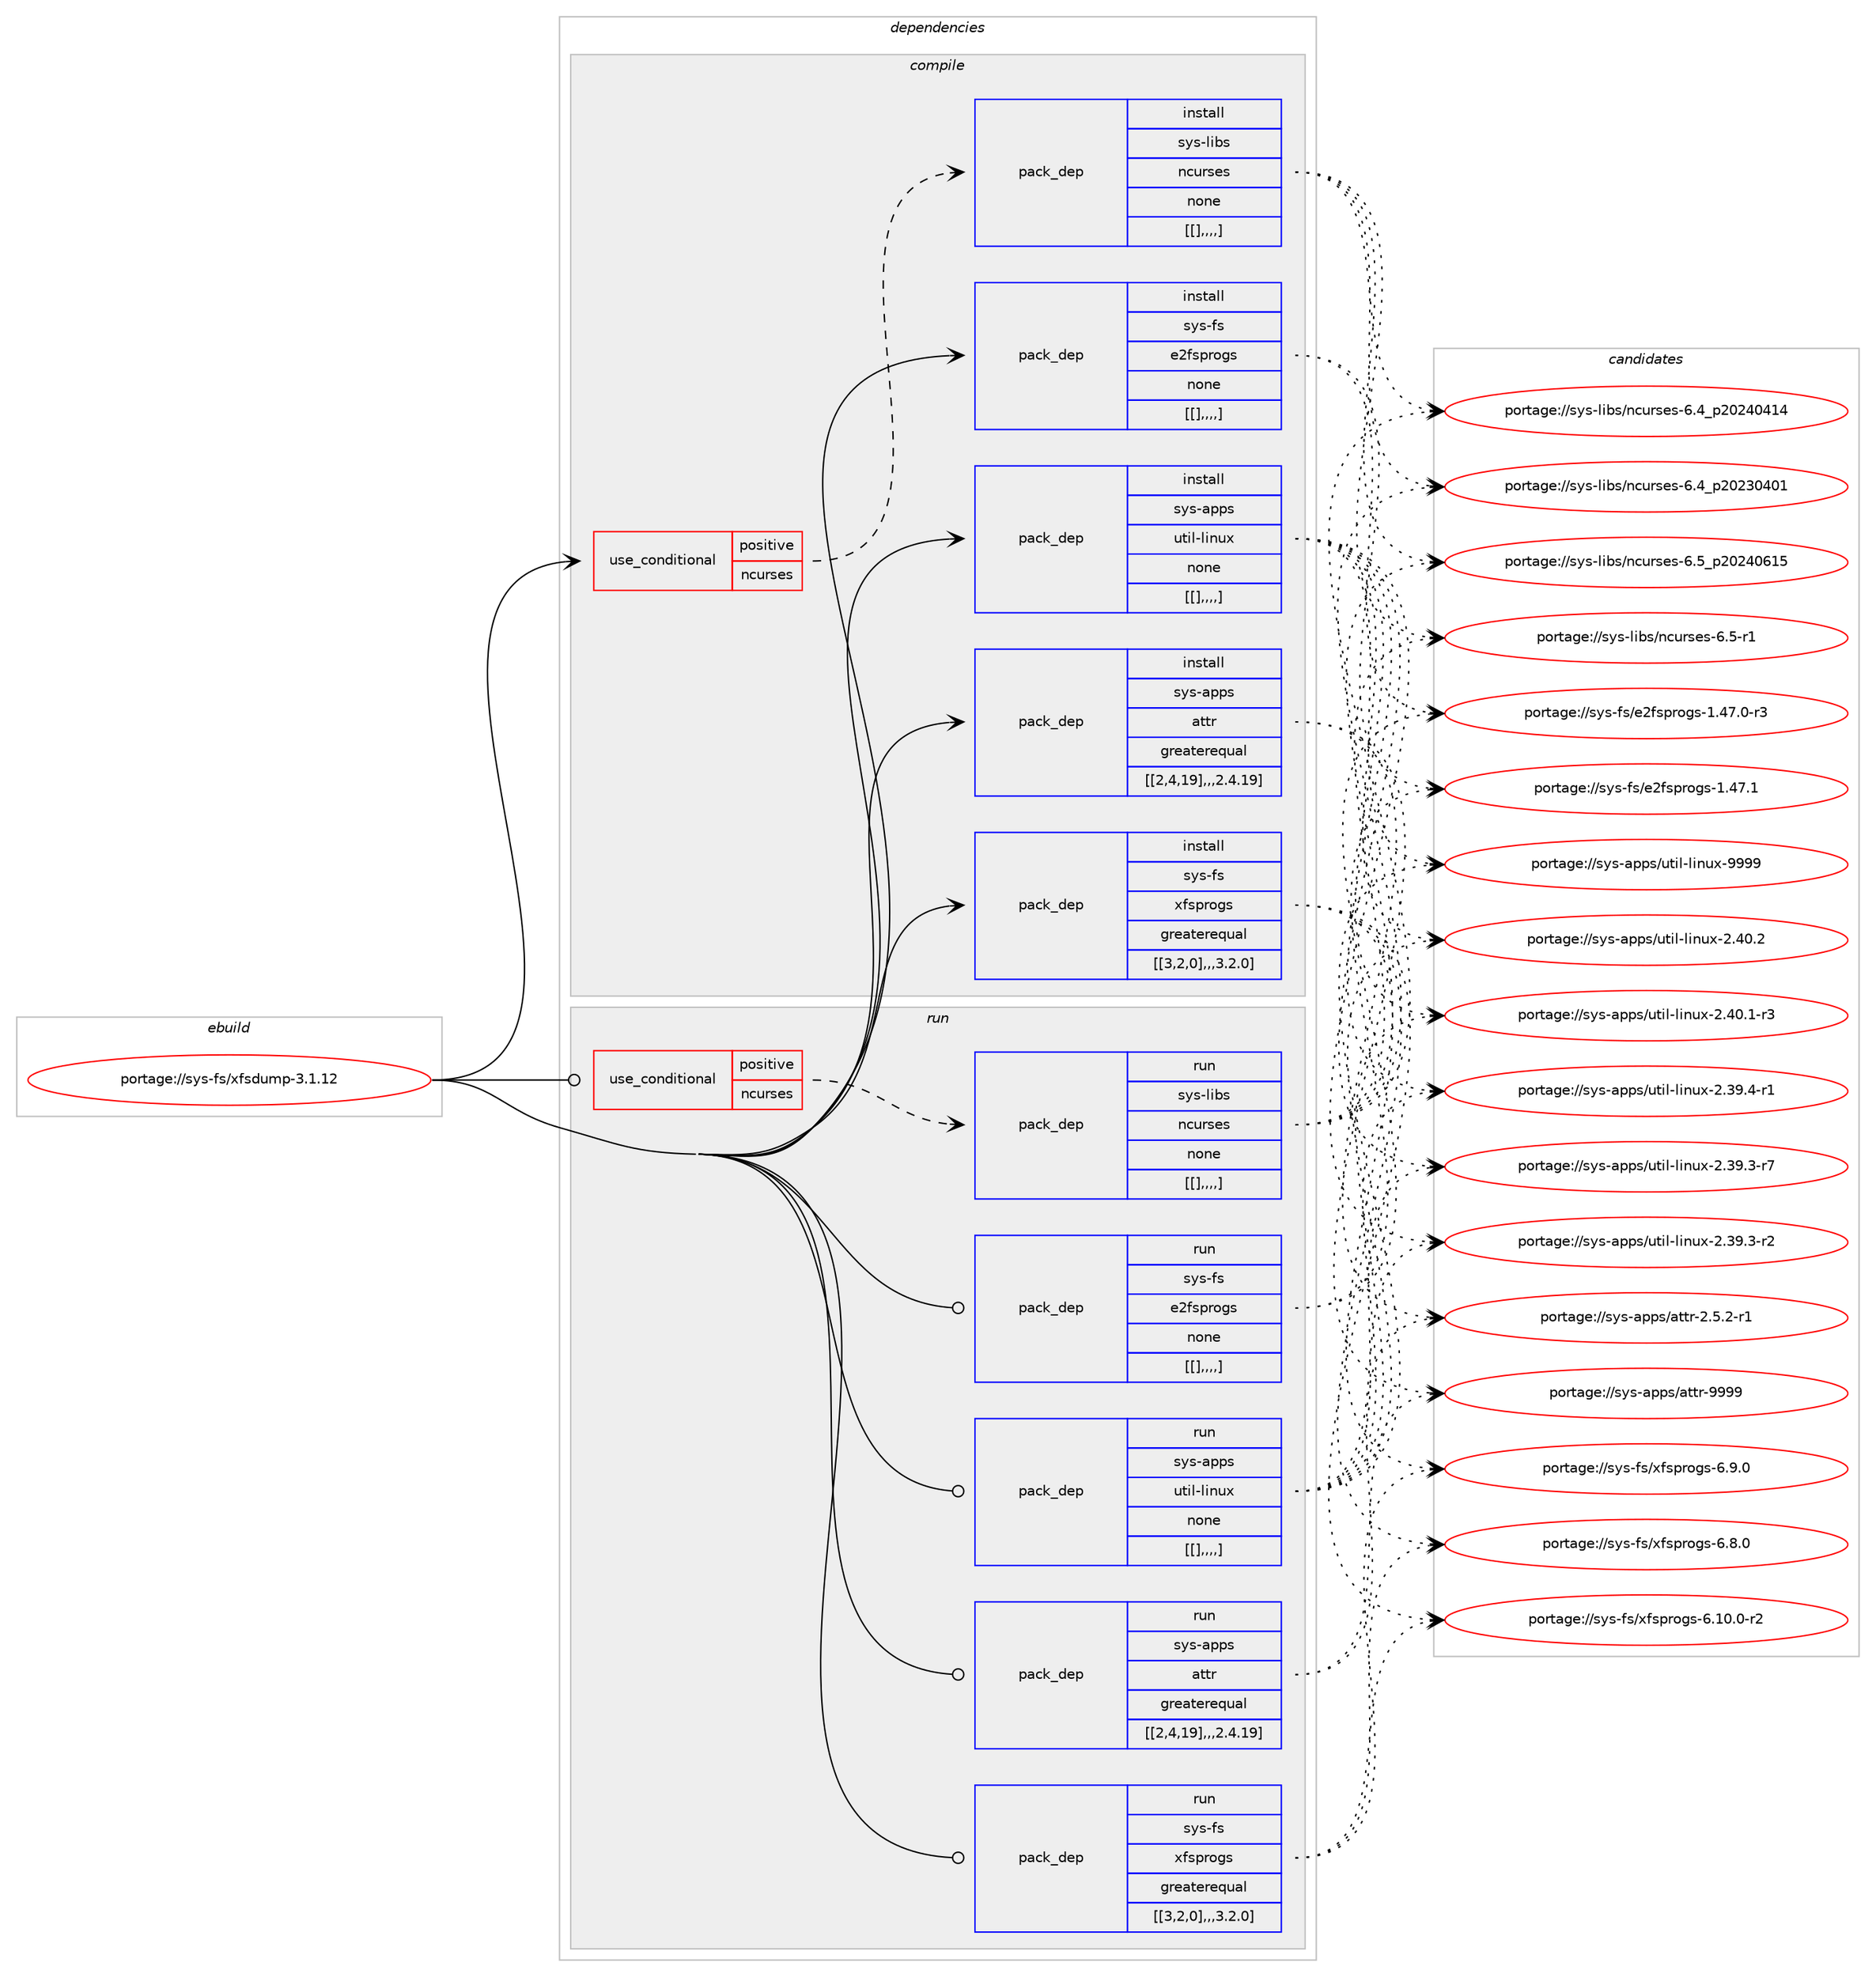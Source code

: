 digraph prolog {

# *************
# Graph options
# *************

newrank=true;
concentrate=true;
compound=true;
graph [rankdir=LR,fontname=Helvetica,fontsize=10,ranksep=1.5];#, ranksep=2.5, nodesep=0.2];
edge  [arrowhead=vee];
node  [fontname=Helvetica,fontsize=10];

# **********
# The ebuild
# **********

subgraph cluster_leftcol {
color=gray;
label=<<i>ebuild</i>>;
id [label="portage://sys-fs/xfsdump-3.1.12", color=red, width=4, href="../sys-fs/xfsdump-3.1.12.svg"];
}

# ****************
# The dependencies
# ****************

subgraph cluster_midcol {
color=gray;
label=<<i>dependencies</i>>;
subgraph cluster_compile {
fillcolor="#eeeeee";
style=filled;
label=<<i>compile</i>>;
subgraph cond121064 {
dependency455096 [label=<<TABLE BORDER="0" CELLBORDER="1" CELLSPACING="0" CELLPADDING="4"><TR><TD ROWSPAN="3" CELLPADDING="10">use_conditional</TD></TR><TR><TD>positive</TD></TR><TR><TD>ncurses</TD></TR></TABLE>>, shape=none, color=red];
subgraph pack330940 {
dependency455097 [label=<<TABLE BORDER="0" CELLBORDER="1" CELLSPACING="0" CELLPADDING="4" WIDTH="220"><TR><TD ROWSPAN="6" CELLPADDING="30">pack_dep</TD></TR><TR><TD WIDTH="110">install</TD></TR><TR><TD>sys-libs</TD></TR><TR><TD>ncurses</TD></TR><TR><TD>none</TD></TR><TR><TD>[[],,,,]</TD></TR></TABLE>>, shape=none, color=blue];
}
dependency455096:e -> dependency455097:w [weight=20,style="dashed",arrowhead="vee"];
}
id:e -> dependency455096:w [weight=20,style="solid",arrowhead="vee"];
subgraph pack330941 {
dependency455098 [label=<<TABLE BORDER="0" CELLBORDER="1" CELLSPACING="0" CELLPADDING="4" WIDTH="220"><TR><TD ROWSPAN="6" CELLPADDING="30">pack_dep</TD></TR><TR><TD WIDTH="110">install</TD></TR><TR><TD>sys-apps</TD></TR><TR><TD>attr</TD></TR><TR><TD>greaterequal</TD></TR><TR><TD>[[2,4,19],,,2.4.19]</TD></TR></TABLE>>, shape=none, color=blue];
}
id:e -> dependency455098:w [weight=20,style="solid",arrowhead="vee"];
subgraph pack330942 {
dependency455099 [label=<<TABLE BORDER="0" CELLBORDER="1" CELLSPACING="0" CELLPADDING="4" WIDTH="220"><TR><TD ROWSPAN="6" CELLPADDING="30">pack_dep</TD></TR><TR><TD WIDTH="110">install</TD></TR><TR><TD>sys-apps</TD></TR><TR><TD>util-linux</TD></TR><TR><TD>none</TD></TR><TR><TD>[[],,,,]</TD></TR></TABLE>>, shape=none, color=blue];
}
id:e -> dependency455099:w [weight=20,style="solid",arrowhead="vee"];
subgraph pack330943 {
dependency455100 [label=<<TABLE BORDER="0" CELLBORDER="1" CELLSPACING="0" CELLPADDING="4" WIDTH="220"><TR><TD ROWSPAN="6" CELLPADDING="30">pack_dep</TD></TR><TR><TD WIDTH="110">install</TD></TR><TR><TD>sys-fs</TD></TR><TR><TD>e2fsprogs</TD></TR><TR><TD>none</TD></TR><TR><TD>[[],,,,]</TD></TR></TABLE>>, shape=none, color=blue];
}
id:e -> dependency455100:w [weight=20,style="solid",arrowhead="vee"];
subgraph pack330944 {
dependency455101 [label=<<TABLE BORDER="0" CELLBORDER="1" CELLSPACING="0" CELLPADDING="4" WIDTH="220"><TR><TD ROWSPAN="6" CELLPADDING="30">pack_dep</TD></TR><TR><TD WIDTH="110">install</TD></TR><TR><TD>sys-fs</TD></TR><TR><TD>xfsprogs</TD></TR><TR><TD>greaterequal</TD></TR><TR><TD>[[3,2,0],,,3.2.0]</TD></TR></TABLE>>, shape=none, color=blue];
}
id:e -> dependency455101:w [weight=20,style="solid",arrowhead="vee"];
}
subgraph cluster_compileandrun {
fillcolor="#eeeeee";
style=filled;
label=<<i>compile and run</i>>;
}
subgraph cluster_run {
fillcolor="#eeeeee";
style=filled;
label=<<i>run</i>>;
subgraph cond121065 {
dependency455102 [label=<<TABLE BORDER="0" CELLBORDER="1" CELLSPACING="0" CELLPADDING="4"><TR><TD ROWSPAN="3" CELLPADDING="10">use_conditional</TD></TR><TR><TD>positive</TD></TR><TR><TD>ncurses</TD></TR></TABLE>>, shape=none, color=red];
subgraph pack330945 {
dependency455103 [label=<<TABLE BORDER="0" CELLBORDER="1" CELLSPACING="0" CELLPADDING="4" WIDTH="220"><TR><TD ROWSPAN="6" CELLPADDING="30">pack_dep</TD></TR><TR><TD WIDTH="110">run</TD></TR><TR><TD>sys-libs</TD></TR><TR><TD>ncurses</TD></TR><TR><TD>none</TD></TR><TR><TD>[[],,,,]</TD></TR></TABLE>>, shape=none, color=blue];
}
dependency455102:e -> dependency455103:w [weight=20,style="dashed",arrowhead="vee"];
}
id:e -> dependency455102:w [weight=20,style="solid",arrowhead="odot"];
subgraph pack330946 {
dependency455104 [label=<<TABLE BORDER="0" CELLBORDER="1" CELLSPACING="0" CELLPADDING="4" WIDTH="220"><TR><TD ROWSPAN="6" CELLPADDING="30">pack_dep</TD></TR><TR><TD WIDTH="110">run</TD></TR><TR><TD>sys-apps</TD></TR><TR><TD>attr</TD></TR><TR><TD>greaterequal</TD></TR><TR><TD>[[2,4,19],,,2.4.19]</TD></TR></TABLE>>, shape=none, color=blue];
}
id:e -> dependency455104:w [weight=20,style="solid",arrowhead="odot"];
subgraph pack330947 {
dependency455105 [label=<<TABLE BORDER="0" CELLBORDER="1" CELLSPACING="0" CELLPADDING="4" WIDTH="220"><TR><TD ROWSPAN="6" CELLPADDING="30">pack_dep</TD></TR><TR><TD WIDTH="110">run</TD></TR><TR><TD>sys-apps</TD></TR><TR><TD>util-linux</TD></TR><TR><TD>none</TD></TR><TR><TD>[[],,,,]</TD></TR></TABLE>>, shape=none, color=blue];
}
id:e -> dependency455105:w [weight=20,style="solid",arrowhead="odot"];
subgraph pack330948 {
dependency455106 [label=<<TABLE BORDER="0" CELLBORDER="1" CELLSPACING="0" CELLPADDING="4" WIDTH="220"><TR><TD ROWSPAN="6" CELLPADDING="30">pack_dep</TD></TR><TR><TD WIDTH="110">run</TD></TR><TR><TD>sys-fs</TD></TR><TR><TD>e2fsprogs</TD></TR><TR><TD>none</TD></TR><TR><TD>[[],,,,]</TD></TR></TABLE>>, shape=none, color=blue];
}
id:e -> dependency455106:w [weight=20,style="solid",arrowhead="odot"];
subgraph pack330949 {
dependency455107 [label=<<TABLE BORDER="0" CELLBORDER="1" CELLSPACING="0" CELLPADDING="4" WIDTH="220"><TR><TD ROWSPAN="6" CELLPADDING="30">pack_dep</TD></TR><TR><TD WIDTH="110">run</TD></TR><TR><TD>sys-fs</TD></TR><TR><TD>xfsprogs</TD></TR><TR><TD>greaterequal</TD></TR><TR><TD>[[3,2,0],,,3.2.0]</TD></TR></TABLE>>, shape=none, color=blue];
}
id:e -> dependency455107:w [weight=20,style="solid",arrowhead="odot"];
}
}

# **************
# The candidates
# **************

subgraph cluster_choices {
rank=same;
color=gray;
label=<<i>candidates</i>>;

subgraph choice330940 {
color=black;
nodesep=1;
choice1151211154510810598115471109911711411510111545544653951125048505248544953 [label="portage://sys-libs/ncurses-6.5_p20240615", color=red, width=4,href="../sys-libs/ncurses-6.5_p20240615.svg"];
choice11512111545108105981154711099117114115101115455446534511449 [label="portage://sys-libs/ncurses-6.5-r1", color=red, width=4,href="../sys-libs/ncurses-6.5-r1.svg"];
choice1151211154510810598115471109911711411510111545544652951125048505248524952 [label="portage://sys-libs/ncurses-6.4_p20240414", color=red, width=4,href="../sys-libs/ncurses-6.4_p20240414.svg"];
choice1151211154510810598115471109911711411510111545544652951125048505148524849 [label="portage://sys-libs/ncurses-6.4_p20230401", color=red, width=4,href="../sys-libs/ncurses-6.4_p20230401.svg"];
dependency455097:e -> choice1151211154510810598115471109911711411510111545544653951125048505248544953:w [style=dotted,weight="100"];
dependency455097:e -> choice11512111545108105981154711099117114115101115455446534511449:w [style=dotted,weight="100"];
dependency455097:e -> choice1151211154510810598115471109911711411510111545544652951125048505248524952:w [style=dotted,weight="100"];
dependency455097:e -> choice1151211154510810598115471109911711411510111545544652951125048505148524849:w [style=dotted,weight="100"];
}
subgraph choice330941 {
color=black;
nodesep=1;
choice115121115459711211211547971161161144557575757 [label="portage://sys-apps/attr-9999", color=red, width=4,href="../sys-apps/attr-9999.svg"];
choice115121115459711211211547971161161144550465346504511449 [label="portage://sys-apps/attr-2.5.2-r1", color=red, width=4,href="../sys-apps/attr-2.5.2-r1.svg"];
dependency455098:e -> choice115121115459711211211547971161161144557575757:w [style=dotted,weight="100"];
dependency455098:e -> choice115121115459711211211547971161161144550465346504511449:w [style=dotted,weight="100"];
}
subgraph choice330942 {
color=black;
nodesep=1;
choice115121115459711211211547117116105108451081051101171204557575757 [label="portage://sys-apps/util-linux-9999", color=red, width=4,href="../sys-apps/util-linux-9999.svg"];
choice1151211154597112112115471171161051084510810511011712045504652484650 [label="portage://sys-apps/util-linux-2.40.2", color=red, width=4,href="../sys-apps/util-linux-2.40.2.svg"];
choice11512111545971121121154711711610510845108105110117120455046524846494511451 [label="portage://sys-apps/util-linux-2.40.1-r3", color=red, width=4,href="../sys-apps/util-linux-2.40.1-r3.svg"];
choice11512111545971121121154711711610510845108105110117120455046515746524511449 [label="portage://sys-apps/util-linux-2.39.4-r1", color=red, width=4,href="../sys-apps/util-linux-2.39.4-r1.svg"];
choice11512111545971121121154711711610510845108105110117120455046515746514511455 [label="portage://sys-apps/util-linux-2.39.3-r7", color=red, width=4,href="../sys-apps/util-linux-2.39.3-r7.svg"];
choice11512111545971121121154711711610510845108105110117120455046515746514511450 [label="portage://sys-apps/util-linux-2.39.3-r2", color=red, width=4,href="../sys-apps/util-linux-2.39.3-r2.svg"];
dependency455099:e -> choice115121115459711211211547117116105108451081051101171204557575757:w [style=dotted,weight="100"];
dependency455099:e -> choice1151211154597112112115471171161051084510810511011712045504652484650:w [style=dotted,weight="100"];
dependency455099:e -> choice11512111545971121121154711711610510845108105110117120455046524846494511451:w [style=dotted,weight="100"];
dependency455099:e -> choice11512111545971121121154711711610510845108105110117120455046515746524511449:w [style=dotted,weight="100"];
dependency455099:e -> choice11512111545971121121154711711610510845108105110117120455046515746514511455:w [style=dotted,weight="100"];
dependency455099:e -> choice11512111545971121121154711711610510845108105110117120455046515746514511450:w [style=dotted,weight="100"];
}
subgraph choice330943 {
color=black;
nodesep=1;
choice11512111545102115471015010211511211411110311545494652554649 [label="portage://sys-fs/e2fsprogs-1.47.1", color=red, width=4,href="../sys-fs/e2fsprogs-1.47.1.svg"];
choice115121115451021154710150102115112114111103115454946525546484511451 [label="portage://sys-fs/e2fsprogs-1.47.0-r3", color=red, width=4,href="../sys-fs/e2fsprogs-1.47.0-r3.svg"];
dependency455100:e -> choice11512111545102115471015010211511211411110311545494652554649:w [style=dotted,weight="100"];
dependency455100:e -> choice115121115451021154710150102115112114111103115454946525546484511451:w [style=dotted,weight="100"];
}
subgraph choice330944 {
color=black;
nodesep=1;
choice1151211154510211547120102115112114111103115455446494846484511450 [label="portage://sys-fs/xfsprogs-6.10.0-r2", color=red, width=4,href="../sys-fs/xfsprogs-6.10.0-r2.svg"];
choice1151211154510211547120102115112114111103115455446574648 [label="portage://sys-fs/xfsprogs-6.9.0", color=red, width=4,href="../sys-fs/xfsprogs-6.9.0.svg"];
choice1151211154510211547120102115112114111103115455446564648 [label="portage://sys-fs/xfsprogs-6.8.0", color=red, width=4,href="../sys-fs/xfsprogs-6.8.0.svg"];
dependency455101:e -> choice1151211154510211547120102115112114111103115455446494846484511450:w [style=dotted,weight="100"];
dependency455101:e -> choice1151211154510211547120102115112114111103115455446574648:w [style=dotted,weight="100"];
dependency455101:e -> choice1151211154510211547120102115112114111103115455446564648:w [style=dotted,weight="100"];
}
subgraph choice330945 {
color=black;
nodesep=1;
choice1151211154510810598115471109911711411510111545544653951125048505248544953 [label="portage://sys-libs/ncurses-6.5_p20240615", color=red, width=4,href="../sys-libs/ncurses-6.5_p20240615.svg"];
choice11512111545108105981154711099117114115101115455446534511449 [label="portage://sys-libs/ncurses-6.5-r1", color=red, width=4,href="../sys-libs/ncurses-6.5-r1.svg"];
choice1151211154510810598115471109911711411510111545544652951125048505248524952 [label="portage://sys-libs/ncurses-6.4_p20240414", color=red, width=4,href="../sys-libs/ncurses-6.4_p20240414.svg"];
choice1151211154510810598115471109911711411510111545544652951125048505148524849 [label="portage://sys-libs/ncurses-6.4_p20230401", color=red, width=4,href="../sys-libs/ncurses-6.4_p20230401.svg"];
dependency455103:e -> choice1151211154510810598115471109911711411510111545544653951125048505248544953:w [style=dotted,weight="100"];
dependency455103:e -> choice11512111545108105981154711099117114115101115455446534511449:w [style=dotted,weight="100"];
dependency455103:e -> choice1151211154510810598115471109911711411510111545544652951125048505248524952:w [style=dotted,weight="100"];
dependency455103:e -> choice1151211154510810598115471109911711411510111545544652951125048505148524849:w [style=dotted,weight="100"];
}
subgraph choice330946 {
color=black;
nodesep=1;
choice115121115459711211211547971161161144557575757 [label="portage://sys-apps/attr-9999", color=red, width=4,href="../sys-apps/attr-9999.svg"];
choice115121115459711211211547971161161144550465346504511449 [label="portage://sys-apps/attr-2.5.2-r1", color=red, width=4,href="../sys-apps/attr-2.5.2-r1.svg"];
dependency455104:e -> choice115121115459711211211547971161161144557575757:w [style=dotted,weight="100"];
dependency455104:e -> choice115121115459711211211547971161161144550465346504511449:w [style=dotted,weight="100"];
}
subgraph choice330947 {
color=black;
nodesep=1;
choice115121115459711211211547117116105108451081051101171204557575757 [label="portage://sys-apps/util-linux-9999", color=red, width=4,href="../sys-apps/util-linux-9999.svg"];
choice1151211154597112112115471171161051084510810511011712045504652484650 [label="portage://sys-apps/util-linux-2.40.2", color=red, width=4,href="../sys-apps/util-linux-2.40.2.svg"];
choice11512111545971121121154711711610510845108105110117120455046524846494511451 [label="portage://sys-apps/util-linux-2.40.1-r3", color=red, width=4,href="../sys-apps/util-linux-2.40.1-r3.svg"];
choice11512111545971121121154711711610510845108105110117120455046515746524511449 [label="portage://sys-apps/util-linux-2.39.4-r1", color=red, width=4,href="../sys-apps/util-linux-2.39.4-r1.svg"];
choice11512111545971121121154711711610510845108105110117120455046515746514511455 [label="portage://sys-apps/util-linux-2.39.3-r7", color=red, width=4,href="../sys-apps/util-linux-2.39.3-r7.svg"];
choice11512111545971121121154711711610510845108105110117120455046515746514511450 [label="portage://sys-apps/util-linux-2.39.3-r2", color=red, width=4,href="../sys-apps/util-linux-2.39.3-r2.svg"];
dependency455105:e -> choice115121115459711211211547117116105108451081051101171204557575757:w [style=dotted,weight="100"];
dependency455105:e -> choice1151211154597112112115471171161051084510810511011712045504652484650:w [style=dotted,weight="100"];
dependency455105:e -> choice11512111545971121121154711711610510845108105110117120455046524846494511451:w [style=dotted,weight="100"];
dependency455105:e -> choice11512111545971121121154711711610510845108105110117120455046515746524511449:w [style=dotted,weight="100"];
dependency455105:e -> choice11512111545971121121154711711610510845108105110117120455046515746514511455:w [style=dotted,weight="100"];
dependency455105:e -> choice11512111545971121121154711711610510845108105110117120455046515746514511450:w [style=dotted,weight="100"];
}
subgraph choice330948 {
color=black;
nodesep=1;
choice11512111545102115471015010211511211411110311545494652554649 [label="portage://sys-fs/e2fsprogs-1.47.1", color=red, width=4,href="../sys-fs/e2fsprogs-1.47.1.svg"];
choice115121115451021154710150102115112114111103115454946525546484511451 [label="portage://sys-fs/e2fsprogs-1.47.0-r3", color=red, width=4,href="../sys-fs/e2fsprogs-1.47.0-r3.svg"];
dependency455106:e -> choice11512111545102115471015010211511211411110311545494652554649:w [style=dotted,weight="100"];
dependency455106:e -> choice115121115451021154710150102115112114111103115454946525546484511451:w [style=dotted,weight="100"];
}
subgraph choice330949 {
color=black;
nodesep=1;
choice1151211154510211547120102115112114111103115455446494846484511450 [label="portage://sys-fs/xfsprogs-6.10.0-r2", color=red, width=4,href="../sys-fs/xfsprogs-6.10.0-r2.svg"];
choice1151211154510211547120102115112114111103115455446574648 [label="portage://sys-fs/xfsprogs-6.9.0", color=red, width=4,href="../sys-fs/xfsprogs-6.9.0.svg"];
choice1151211154510211547120102115112114111103115455446564648 [label="portage://sys-fs/xfsprogs-6.8.0", color=red, width=4,href="../sys-fs/xfsprogs-6.8.0.svg"];
dependency455107:e -> choice1151211154510211547120102115112114111103115455446494846484511450:w [style=dotted,weight="100"];
dependency455107:e -> choice1151211154510211547120102115112114111103115455446574648:w [style=dotted,weight="100"];
dependency455107:e -> choice1151211154510211547120102115112114111103115455446564648:w [style=dotted,weight="100"];
}
}

}
